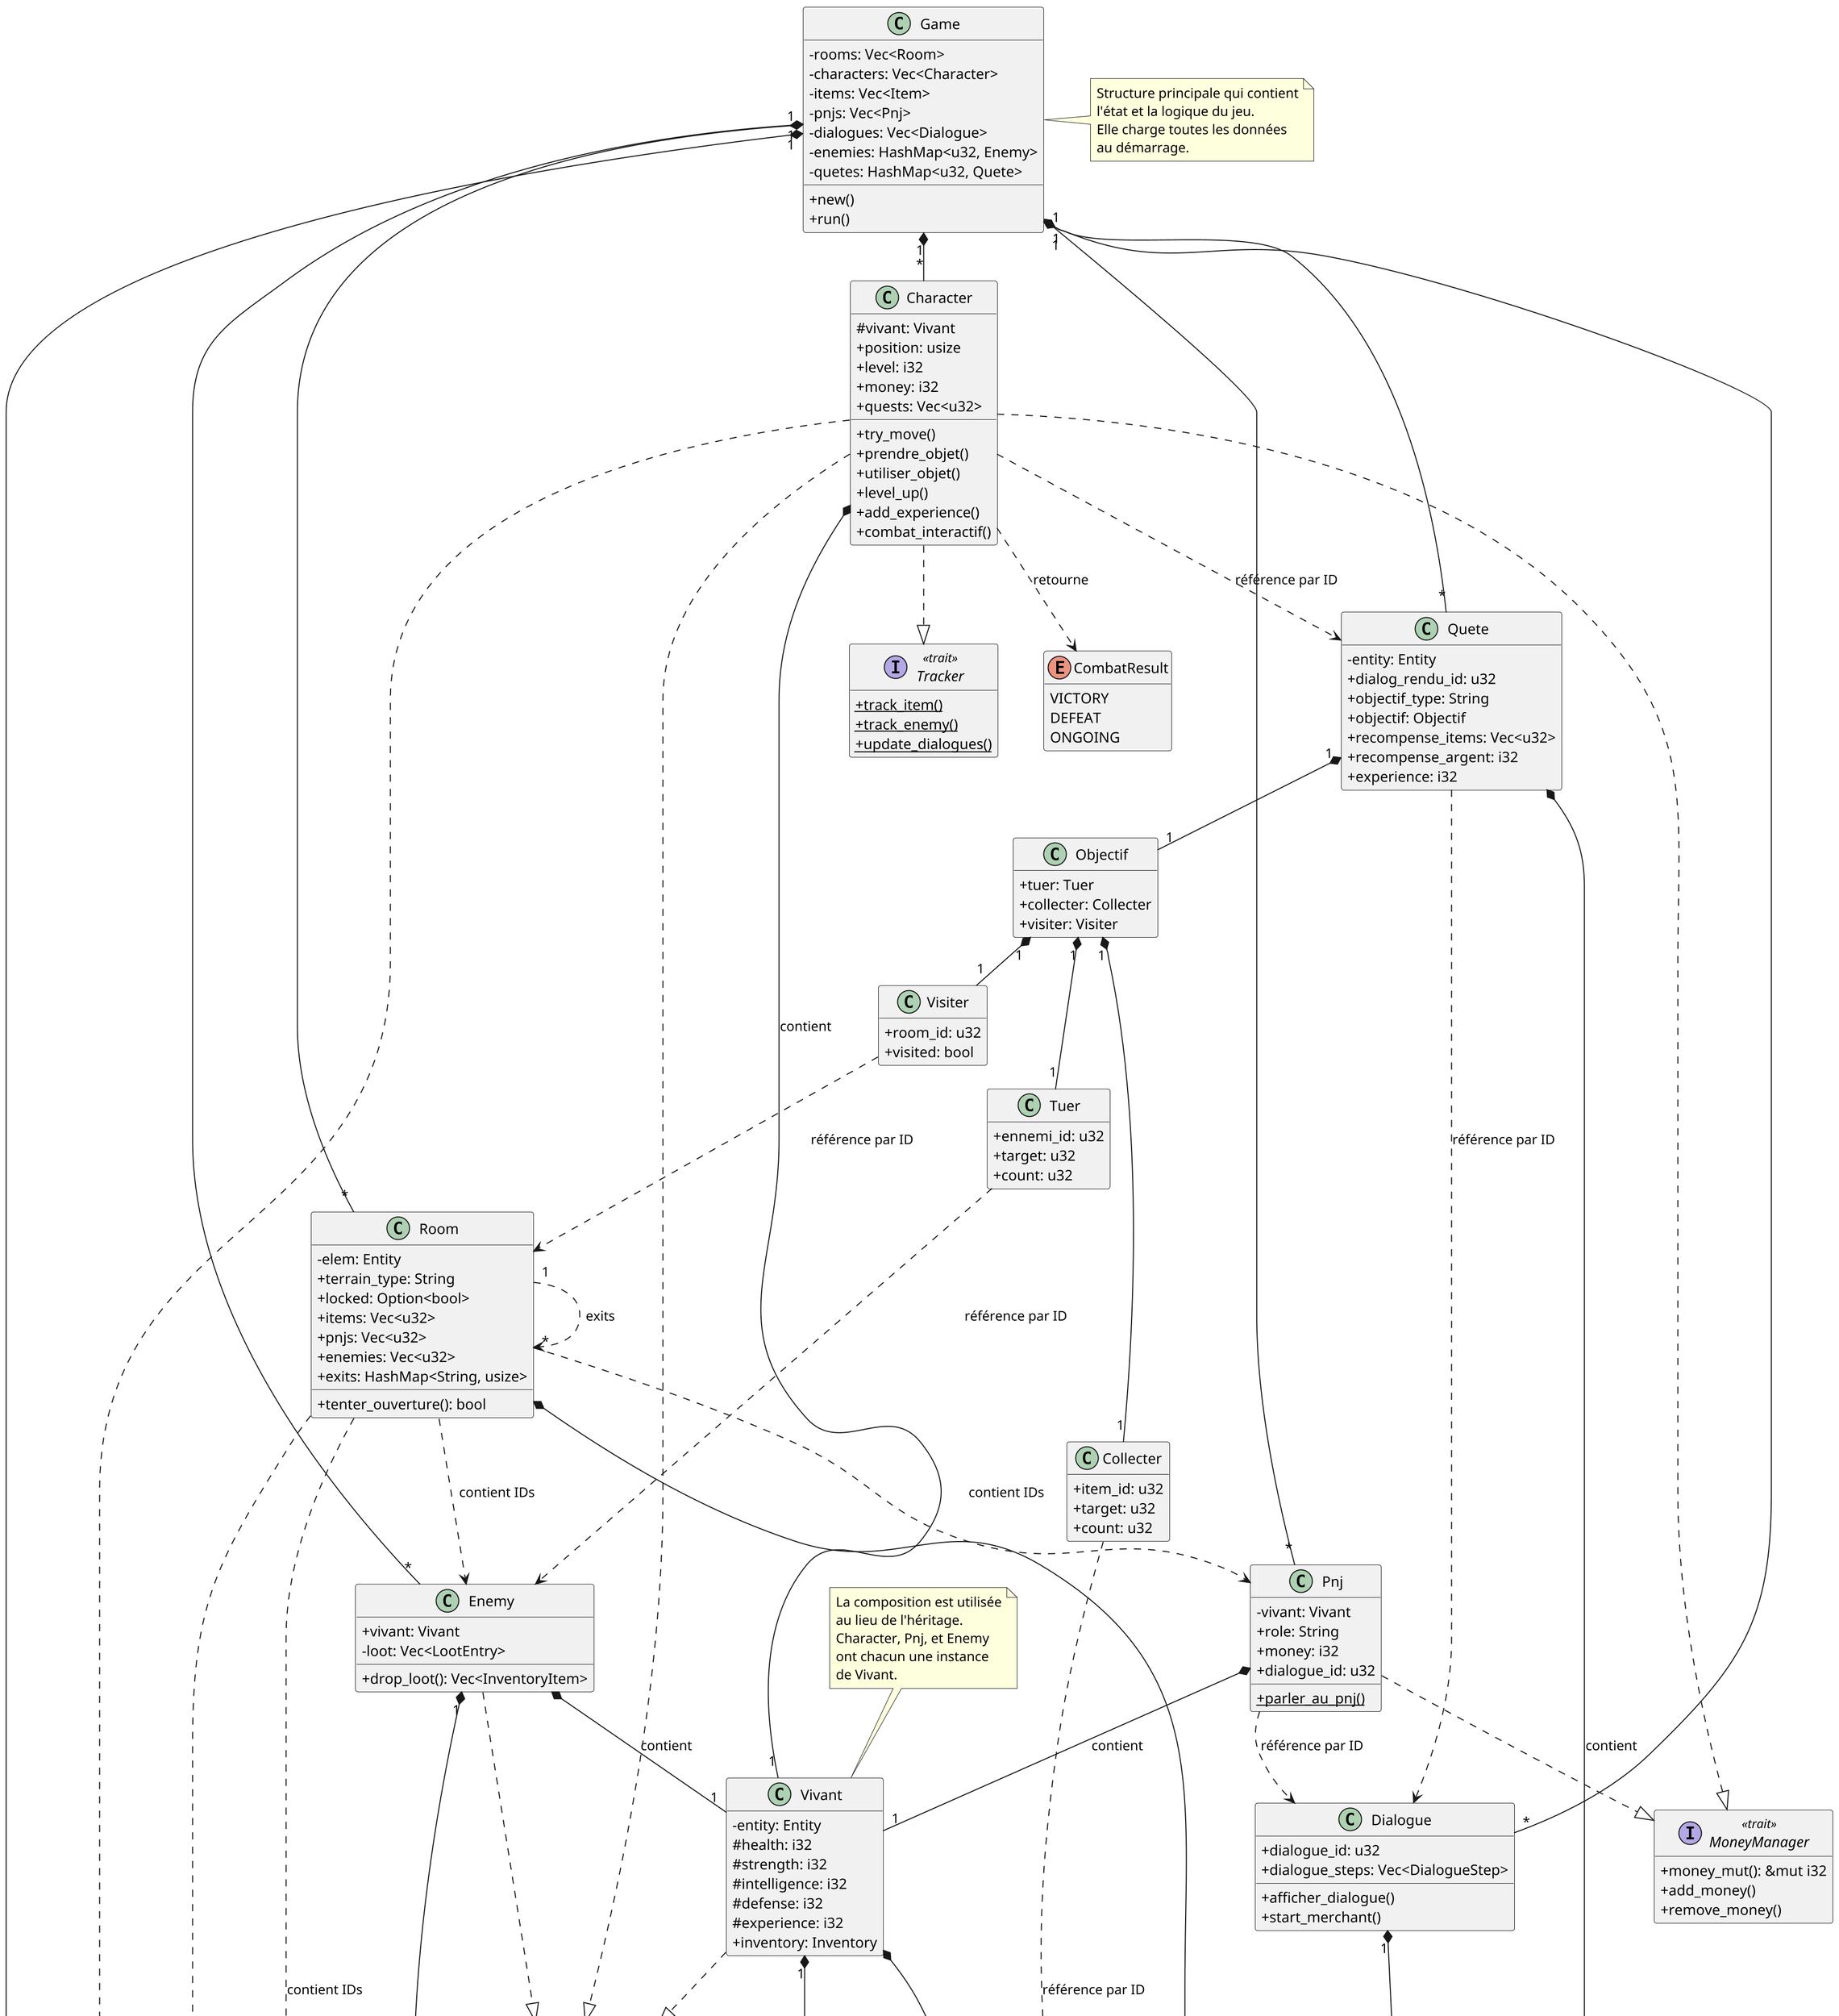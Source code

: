 @startuml
skinparam dpi 200
skinparam nodesep 45
skinparam ranksep 45
' --- Configuration générale ---
skinparam classAttributeIconSize 0
hide empty members

' --- Classes (Structs) ---

class Entity {
  + id: u32
  + name: String
  + description: String
}

class Vivant {
  - entity: Entity
  # health: i32
  # strength: i32
  # intelligence: i32
  # defense: i32
  # experience: i32
  + inventory: Inventory
}

class Character {
  # vivant: Vivant
  + position: usize
  + level: i32
  + money: i32
  + quests: Vec<u32>
  + try_move()
  + prendre_objet()
  + utiliser_objet()
  + level_up()
  + add_experience()
  + combat_interactif()
}

class Pnj {
  - vivant: Vivant
  + role: String
  + money: i32
  + dialogue_id: u32
  + {static} parler_au_pnj()
}

class Enemy {
  + vivant: Vivant
  - loot: Vec<LootEntry>
  + drop_loot(): Vec<InventoryItem>
}

class Item {
  - entity: Entity
  + effect: String
  + usable: bool
  + weight: f32
  + value: i32
  + stackable: bool
  + equippable: bool
}

class Inventory {
  + capacity: usize
  + items: Vec<InventoryItem>
  + add_item()
  + remove_item()
}

class InventoryItem {
  + item_id: u32
  + quantity: u32
}

class LootEntry {
  + item_id: u32
  + min_quantity: u32
  + max_quantity: u32
  + drop_chance: f32
  + {static} generer_depuis_table()
}

class Room {
  - elem: Entity
  + terrain_type: String
  + locked: Option<bool>
  + items: Vec<u32>
  + pnjs: Vec<u32>
  + enemies: Vec<u32>
  + exits: HashMap<String, usize>
  + tenter_ouverture(): bool
}

class Dialogue {
  + dialogue_id: u32
  + dialogue_steps: Vec<DialogueStep>
  + afficher_dialogue()
  + start_merchant()
}

class DialogueStep {
  + action: String
  + active: bool
  + question: String
  + options: Vec<DialogueOption>
}

class DialogueOption {
  + réponse: String
  + réaction: String
}

class Quete {
  - entity: Entity
  + dialog_rendu_id: u32
  + objectif_type: String
  + objectif: Objectif
  + recompense_items: Vec<u32>
  + recompense_argent: i32
  + experience: i32
}

class Objectif {
  + tuer: Tuer
  + collecter: Collecter
  + visiter: Visiter
}

class Tuer {
 + ennemi_id: u32
 + target: u32
 + count: u32
}
class Collecter {
 + item_id: u32
 + target: u32
 + count: u32
}
class Visiter {
 + room_id: u32
 + visited: bool
}

class Game {
  - rooms: Vec<Room>
  - characters: Vec<Character>
  - items: Vec<Item>
  - pnjs: Vec<Pnj>
  - dialogues: Vec<Dialogue>
  - enemies: HashMap<u32, Enemy>
  - quetes: HashMap<u32, Quete>
  + new()
  + run()
}

' --- Traits (Interfaces) ---

interface Combattant <<trait>> {
  + nom(): &str
  + force(): u32
  + sante(): u32
  + est_vivant(): bool
  + infliger_degats(degats: u32)
  + degats_attaque(): u32
  + protection_defense(): u32
  + loot(): &[LootEntry]
  + experience_gain(): i32
}

interface Tracker <<trait>> {
  + {static} track_item()
  + {static} track_enemy()
  + {static} update_dialogues()
}

interface MoneyManager <<trait>> {
 + money_mut(): &mut i32
 + add_money()
 + remove_money()
}

interface Descriptible <<trait>> {
    + get_description(): String
}

interface Interactable <<trait>> {
    + interact()
}

' --- Énumérations ---

enum CombatResult {
    VICTORY
    DEFEAT
    ONGOING
}


' --- Relations ---

' Composition (une struct en contient une autre)
Vivant *-- "1" Entity : contient
Character *-- "1" Vivant : contient
Pnj *-- "1" Vivant : contient
Enemy *-- "1" Vivant : contient
Item *-- "1" Entity : contient
Room *-- "1" Entity : contient
Quete *-- "1" Entity : contient

Vivant "1" *-- "1" Inventory
Inventory "1" *-- "*" InventoryItem
Enemy "1" *-- "*" LootEntry
Dialogue "1" *-- "*" DialogueStep
DialogueStep "1" *-- "*" DialogueOption
Quete "1" *-- "1" Objectif
Objectif "1" *-- "1" Tuer
Objectif "1" *-- "1" Collecter
Objectif "1" *-- "1" Visiter

Game "1" *-- "*" Room
Game "1" *-- "*" Character
Game "1" *-- "*" Item
Game "1" *-- "*" Pnj
Game "1" *-- "*" Dialogue
Game "1" *-- "*" Enemy
Game "1" *-- "*" Quete

' Implémentation de Trait
Character ..|> Combattant
Enemy ..|> Combattant
Vivant ..|> Combattant

Character ..|> Tracker
Character ..|> MoneyManager
Pnj ..|> MoneyManager

Character ..|> Descriptible
Item ..|> Descriptible
Room ..|> Descriptible
Item ..|> Interactable

' Association / Référence par ID (pointillées)
Room ..> Item : contient IDs
Room ..> Pnj : contient IDs
Room ..> Enemy : contient IDs

InventoryItem ..> Item : référence par ID
LootEntry ..> Item : référence par ID
Pnj ..> Dialogue : référence par ID
Character ..> Quete : référence par ID
Quete ..> Dialogue : référence par ID

Room "1" ..> "*" Room : exits
Tuer ..> Enemy : référence par ID
Collecter ..> Item : référence par ID
Visiter ..> Room : référence par ID

Combattant ..> LootEntry : utilise
Character ..> CombatResult : retourne

' --- Notes explicatives ---
note right of Game
  Structure principale qui contient
  l'état et la logique du jeu.
  Elle charge toutes les données
  au démarrage.
end note

note top of Vivant
  La composition est utilisée
  au lieu de l'héritage.
  Character, Pnj, et Enemy
  ont chacun une instance
  de Vivant.
end note

@enduml